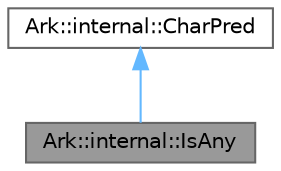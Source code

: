 digraph "Ark::internal::IsAny"
{
 // INTERACTIVE_SVG=YES
 // LATEX_PDF_SIZE
  bgcolor="transparent";
  edge [fontname=Helvetica,fontsize=10,labelfontname=Helvetica,labelfontsize=10];
  node [fontname=Helvetica,fontsize=10,shape=box,height=0.2,width=0.4];
  Node1 [label="Ark::internal::IsAny",height=0.2,width=0.4,color="gray40", fillcolor="grey60", style="filled", fontcolor="black",tooltip=" "];
  Node2 -> Node1 [dir="back",color="steelblue1",style="solid"];
  Node2 [label="Ark::internal::CharPred",height=0.2,width=0.4,color="gray40", fillcolor="white", style="filled",URL="$d0/d86/structArk_1_1internal_1_1CharPred.html",tooltip=" "];
}
